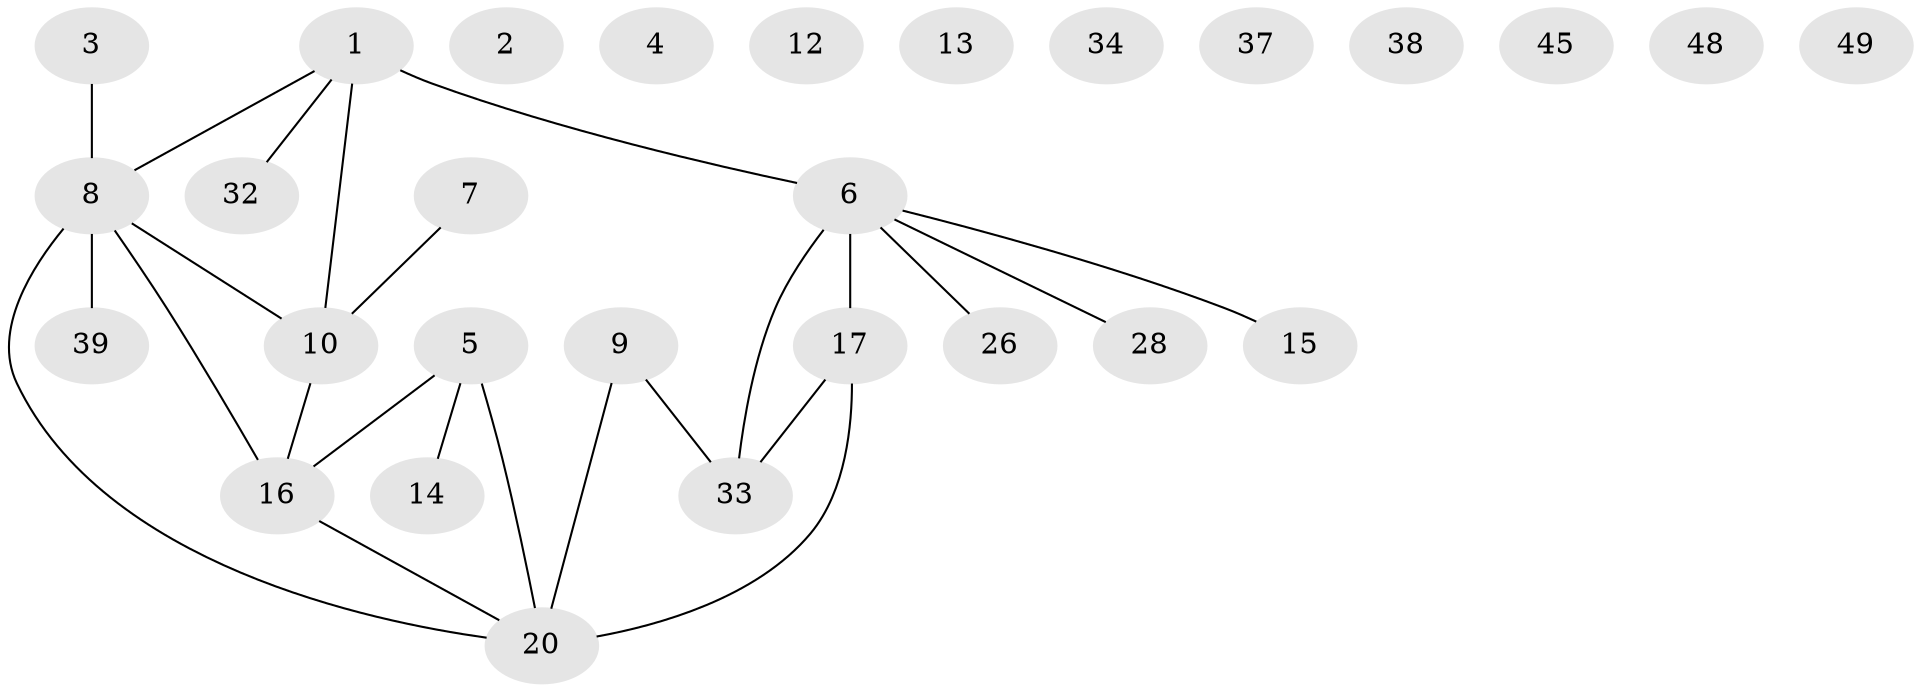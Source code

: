 // original degree distribution, {4: 0.19230769230769232, 0: 0.19230769230769232, 1: 0.19230769230769232, 2: 0.2692307692307692, 3: 0.15384615384615385}
// Generated by graph-tools (version 1.1) at 2025/12/03/09/25 04:12:54]
// undirected, 28 vertices, 24 edges
graph export_dot {
graph [start="1"]
  node [color=gray90,style=filled];
  1 [super="+31"];
  2;
  3 [super="+19"];
  4;
  5 [super="+27"];
  6 [super="+51+24+25"];
  7 [super="+41"];
  8 [super="+11"];
  9 [super="+22"];
  10 [super="+42"];
  12;
  13;
  14 [super="+21"];
  15;
  16 [super="+30"];
  17 [super="+18+36"];
  20 [super="+23+29"];
  26;
  28 [super="+35"];
  32 [super="+43"];
  33;
  34;
  37;
  38;
  39;
  45;
  48;
  49;
  1 -- 6 [weight=2];
  1 -- 10 [weight=2];
  1 -- 8;
  1 -- 32;
  3 -- 8;
  5 -- 16;
  5 -- 20;
  5 -- 14;
  6 -- 28;
  6 -- 15;
  6 -- 33;
  6 -- 17;
  6 -- 26;
  7 -- 10;
  8 -- 10;
  8 -- 16;
  8 -- 20;
  8 -- 39;
  9 -- 33;
  9 -- 20;
  10 -- 16;
  16 -- 20;
  17 -- 33;
  17 -- 20;
}
